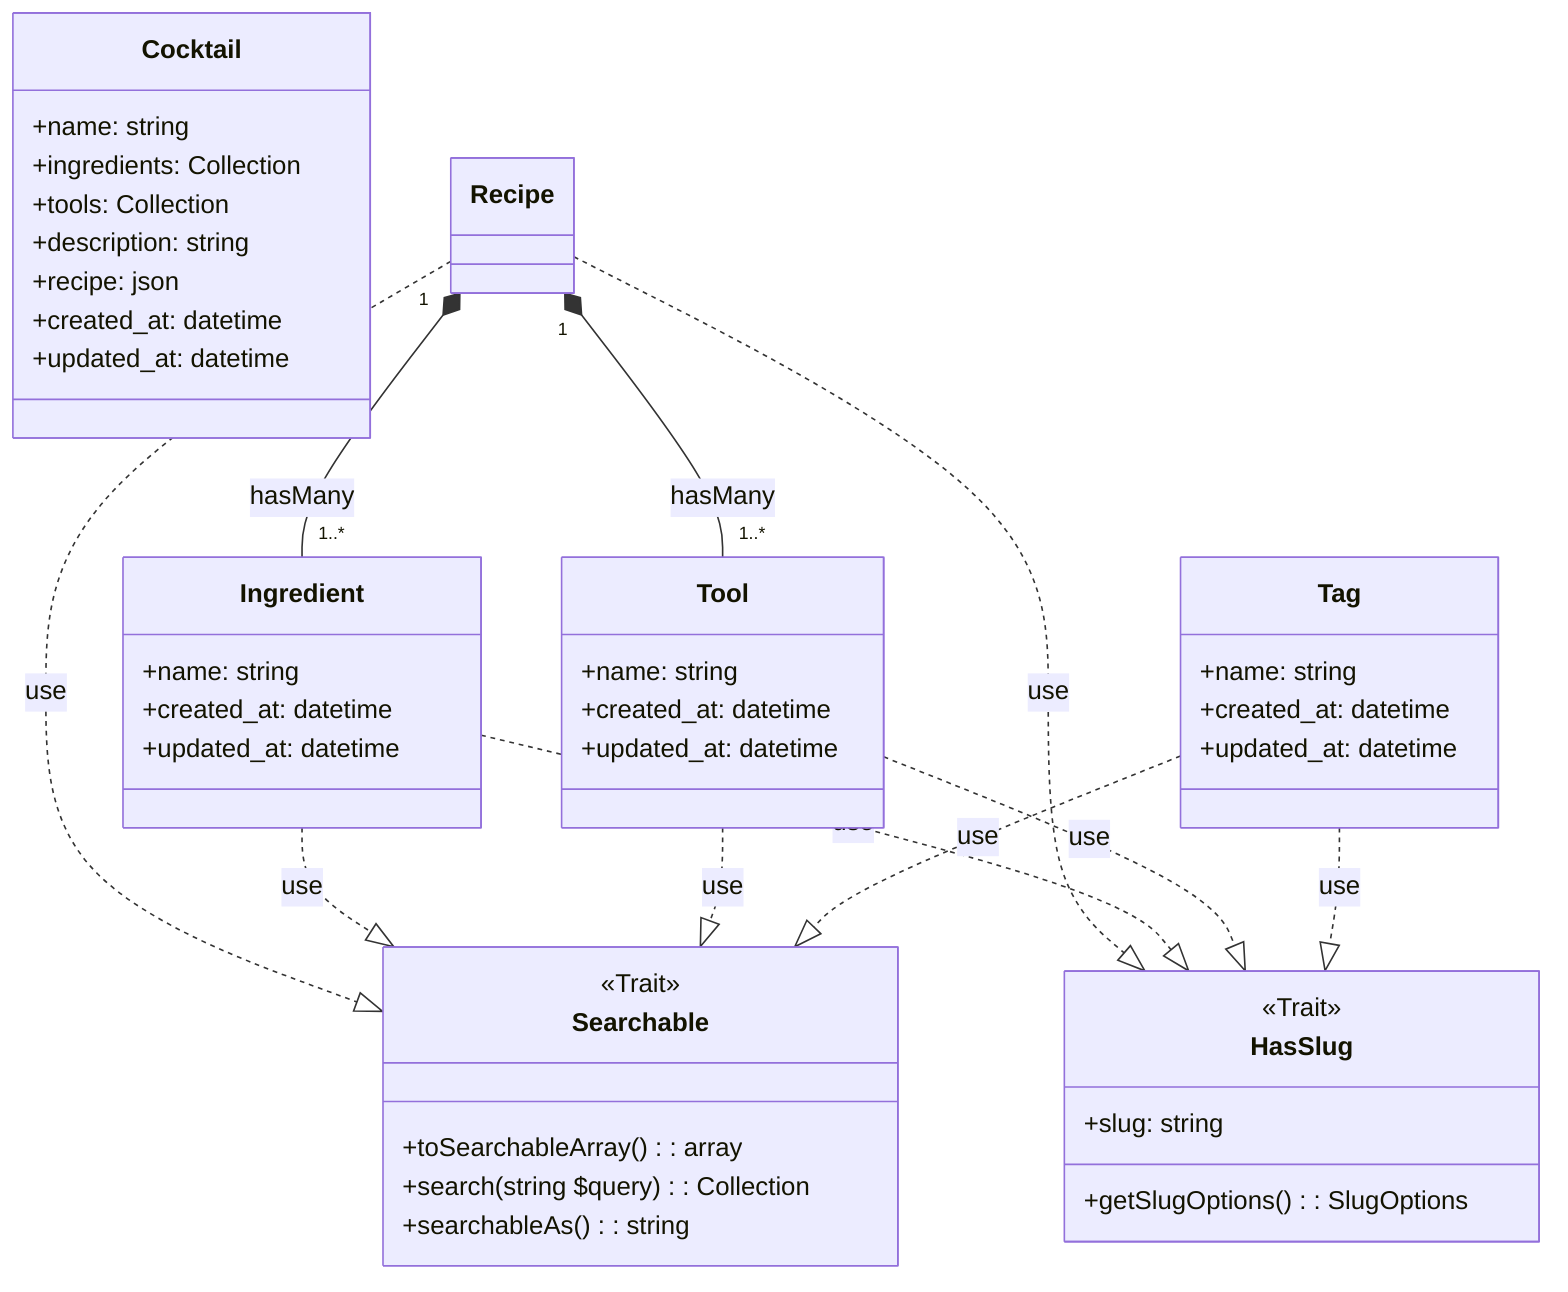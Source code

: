 classDiagram

    class Cocktail {
        +name: string
        +ingredients: Collection
        +tools: Collection
        +description: string
        +recipe: json
        +created_at: datetime
        +updated_at: datetime
    }
    Recipe "1" *-- "1..*" Ingredient : hasMany
    Recipe "1" *-- "1..*" Tool : hasMany
    Recipe ..|> Searchable : use
    Recipe ..|> HasSlug : use

    class Ingredient {
        +name: string
        +created_at: datetime
        +updated_at: datetime
    }
    Ingredient ..|> Searchable : use
    Ingredient ..|> HasSlug : use

    class Tool {
        +name: string
        +created_at: datetime
        +updated_at: datetime
    }
    Tool ..|> Searchable : use
    Tool ..|> HasSlug : use

    class Tag {
        +name: string
        +created_at: datetime
        +updated_at: datetime
    }
    Tag ..|> Searchable : use
    Tag ..|> HasSlug : use

    class Searchable {
        <<Trait>>
        +toSearchableArray(): array
        +search(string $query): Collection
        +searchableAs(): string
    }

    class HasSlug {
        <<Trait>>
        +slug: string
        +getSlugOptions(): SlugOptions
    }